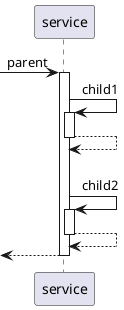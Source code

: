 @startuml
[-> service: parent
activate service
service -> service: child1
activate service
return
|||
service -> service: child2
activate service
return
return
@enduml

